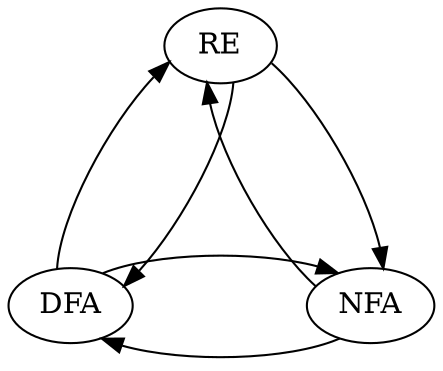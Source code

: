 digraph {

    layout = neato;
    ranksep = 0.9;
    nodesep = 0.9;

    re  [label = "RE", pos = "1,1.732!"];
    dfa [label = "DFA", pos = "0,0!"];
    nfa [label = "NFA", pos = "2,0!"];

    re -> nfa;
    nfa -> re;

    dfa -> re
    re -> dfa;

    dfa -> nfa;
    nfa -> dfa;

}
